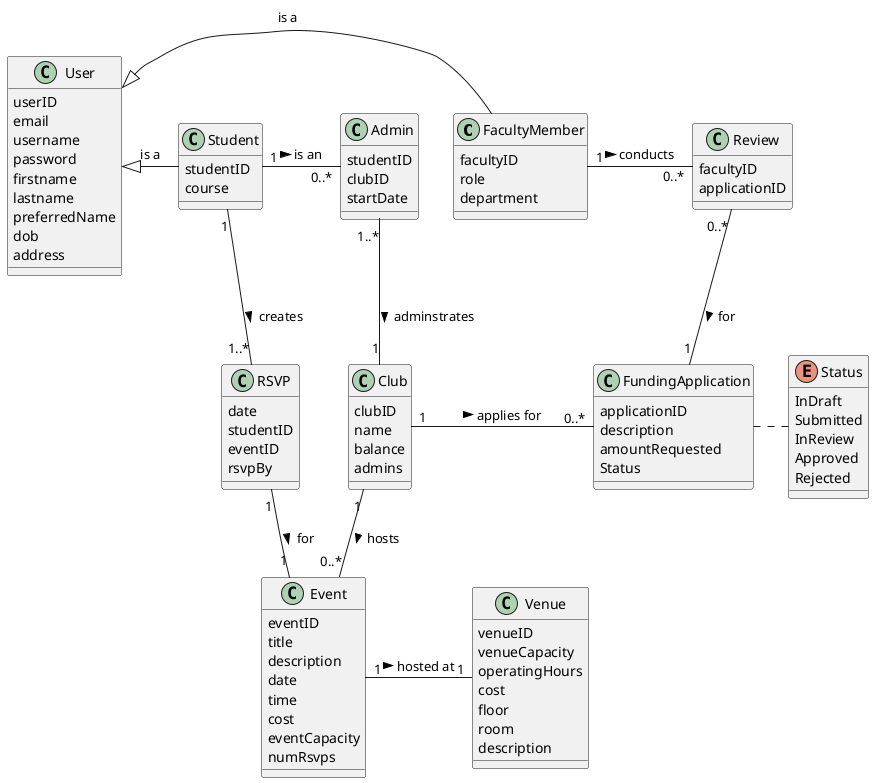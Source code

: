 \@startuml "Domain Model"
FacultyMember "1" - "0..*" Review : conducts >
Student "1" - "0..*" Admin : is an >
Admin "1..*" -- "1" Club : adminstrates >
User <|- Student : is a
User <|- FacultyMember : is a
Event "1" - "1" Venue : hosted at >
Club "1" - "0..*" FundingApplication : applies for >
Review "0..*" -- "1" FundingApplication : for >
FundingApplication . Status
RSVP "1" -- "1" Event : for >
Club "1" -- "0..*" Event : hosts >
Student "1" -- "1..*" RSVP : creates >

'Note: shortcut for preview is Alt + D / option + D

class User {
    userID
    email
    username
    password 
    firstname 
    lastname 
    preferredName 
    dob
    address 
}

class Review {
    facultyID
    applicationID
}

class Student {
    studentID
    course 
}

class FacultyMember {
    facultyID
    role 
    department 
}

class Event {
    eventID
    title 
    description 
    date
    time
    cost
    eventCapacity
    numRsvps
}

class Venue {
    venueID
    venueCapacity
    operatingHours 
    cost 
    floor
    room
    description
}

class Club {
    clubID
    name
    balance 
    admins
}

class FundingApplication {
    applicationID
    description
    amountRequested 
    Status 
}

enum Status {
    InDraft
    Submitted 
    InReview 
    Approved
    Rejected
}

class RSVP {
    date
    studentID
    eventID
    rsvpBy
}

class Admin {
    studentID
    clubID 
    startDate
}

@enduml
